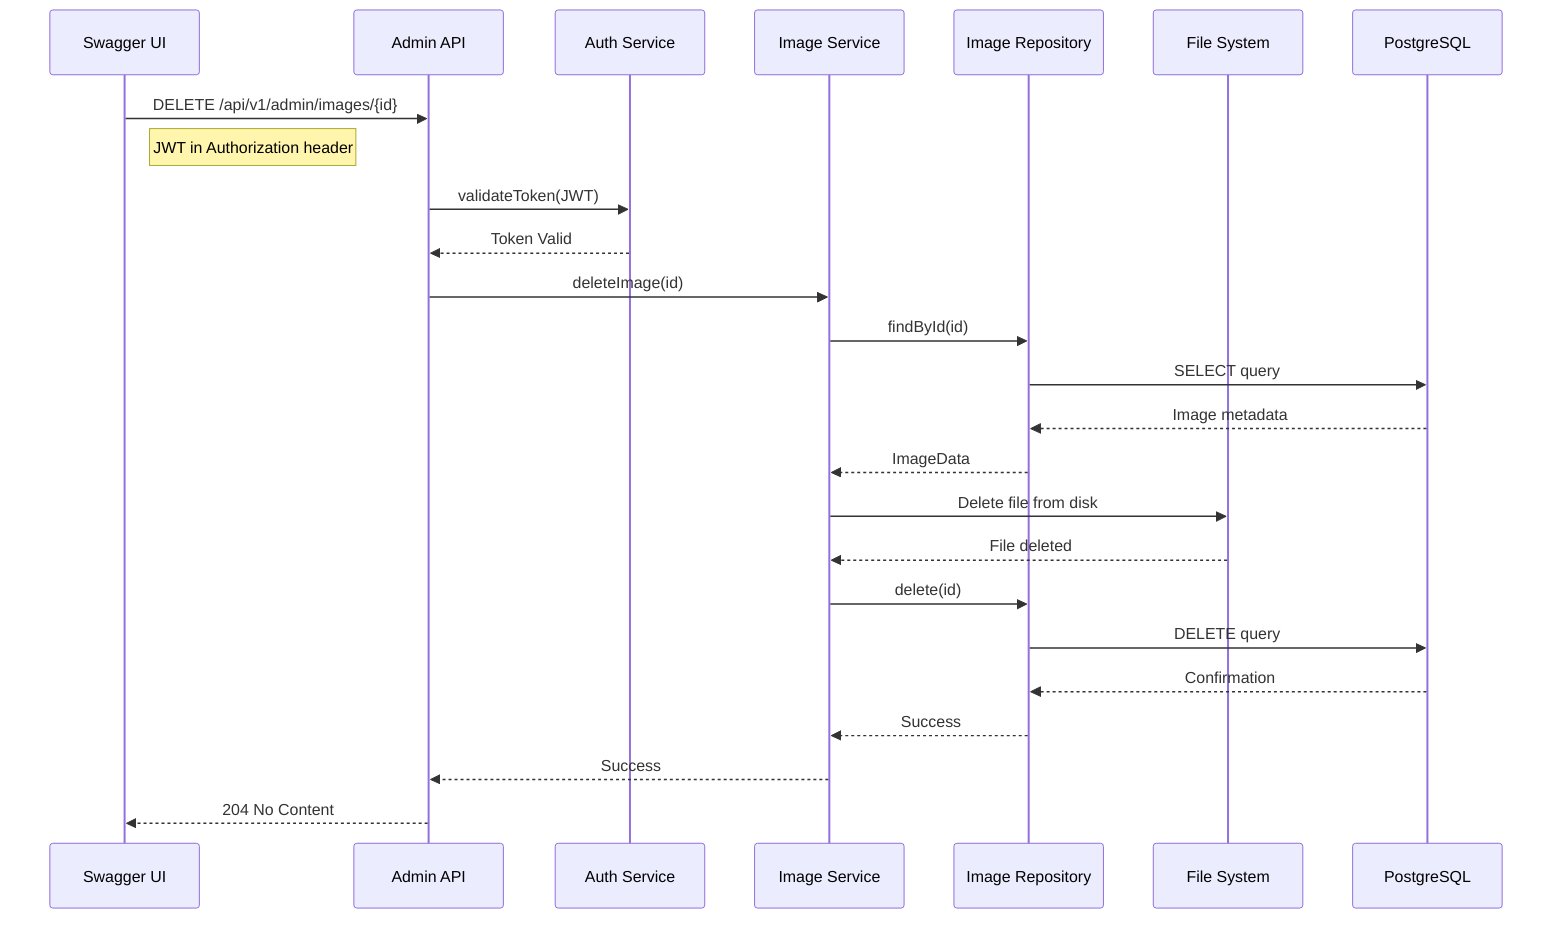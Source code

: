 sequenceDiagram
    participant SW as Swagger UI
    participant AA as Admin API
    participant AS as Auth Service
    participant IS as Image Service
    participant IR as Image Repository
    participant FS as File System
    participant PG as PostgreSQL

    SW->>AA: DELETE /api/v1/admin/images/{id}
    Note right of SW: JWT in Authorization header
    AA->>AS: validateToken(JWT)
    AS-->>AA: Token Valid
    AA->>IS: deleteImage(id)
    IS->>IR: findById(id)
    IR->>PG: SELECT query
    PG-->>IR: Image metadata
    IR-->>IS: ImageData
    IS->>FS: Delete file from disk
    FS-->>IS: File deleted
    IS->>IR: delete(id)
    IR->>PG: DELETE query
    PG-->>IR: Confirmation
    IR-->>IS: Success
    IS-->>AA: Success
    AA-->>SW: 204 No Content